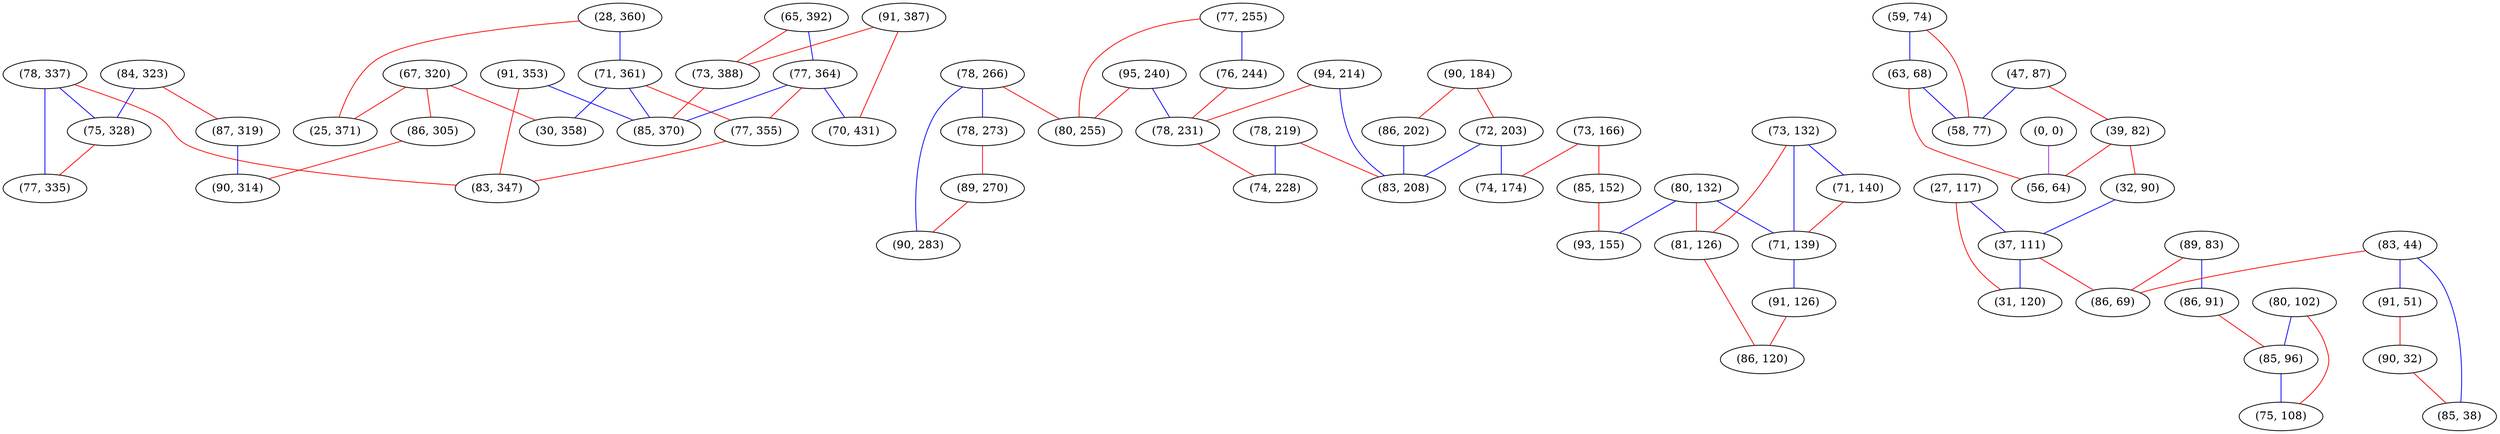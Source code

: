 graph "" {
"(78, 337)";
"(78, 266)";
"(47, 87)";
"(84, 323)";
"(80, 132)";
"(67, 320)";
"(73, 132)";
"(78, 273)";
"(94, 214)";
"(59, 74)";
"(0, 0)";
"(89, 270)";
"(95, 240)";
"(77, 255)";
"(90, 184)";
"(91, 353)";
"(90, 283)";
"(27, 117)";
"(63, 68)";
"(86, 305)";
"(89, 83)";
"(39, 82)";
"(28, 360)";
"(78, 219)";
"(65, 392)";
"(58, 77)";
"(86, 202)";
"(73, 166)";
"(91, 387)";
"(85, 152)";
"(71, 361)";
"(86, 91)";
"(77, 364)";
"(76, 244)";
"(32, 90)";
"(80, 255)";
"(77, 355)";
"(71, 140)";
"(78, 231)";
"(72, 203)";
"(25, 371)";
"(81, 126)";
"(87, 319)";
"(74, 228)";
"(37, 111)";
"(83, 44)";
"(73, 388)";
"(71, 139)";
"(91, 51)";
"(70, 431)";
"(91, 126)";
"(93, 155)";
"(80, 102)";
"(86, 120)";
"(85, 96)";
"(90, 314)";
"(75, 328)";
"(75, 108)";
"(83, 347)";
"(86, 69)";
"(83, 208)";
"(74, 174)";
"(31, 120)";
"(90, 32)";
"(85, 38)";
"(56, 64)";
"(85, 370)";
"(77, 335)";
"(30, 358)";
"(78, 337)" -- "(75, 328)"  [color=blue, key=0, weight=3];
"(78, 337)" -- "(77, 335)"  [color=blue, key=0, weight=3];
"(78, 337)" -- "(83, 347)"  [color=red, key=0, weight=1];
"(78, 266)" -- "(78, 273)"  [color=blue, key=0, weight=3];
"(78, 266)" -- "(90, 283)"  [color=blue, key=0, weight=3];
"(78, 266)" -- "(80, 255)"  [color=red, key=0, weight=1];
"(47, 87)" -- "(58, 77)"  [color=blue, key=0, weight=3];
"(47, 87)" -- "(39, 82)"  [color=red, key=0, weight=1];
"(84, 323)" -- "(75, 328)"  [color=blue, key=0, weight=3];
"(84, 323)" -- "(87, 319)"  [color=red, key=0, weight=1];
"(80, 132)" -- "(71, 139)"  [color=blue, key=0, weight=3];
"(80, 132)" -- "(81, 126)"  [color=red, key=0, weight=1];
"(80, 132)" -- "(93, 155)"  [color=blue, key=0, weight=3];
"(67, 320)" -- "(86, 305)"  [color=red, key=0, weight=1];
"(67, 320)" -- "(25, 371)"  [color=red, key=0, weight=1];
"(67, 320)" -- "(30, 358)"  [color=red, key=0, weight=1];
"(73, 132)" -- "(71, 140)"  [color=blue, key=0, weight=3];
"(73, 132)" -- "(71, 139)"  [color=blue, key=0, weight=3];
"(73, 132)" -- "(81, 126)"  [color=red, key=0, weight=1];
"(78, 273)" -- "(89, 270)"  [color=red, key=0, weight=1];
"(94, 214)" -- "(83, 208)"  [color=blue, key=0, weight=3];
"(94, 214)" -- "(78, 231)"  [color=red, key=0, weight=1];
"(59, 74)" -- "(63, 68)"  [color=blue, key=0, weight=3];
"(59, 74)" -- "(58, 77)"  [color=red, key=0, weight=1];
"(0, 0)" -- "(56, 64)"  [color=purple, key=0, weight=4];
"(89, 270)" -- "(90, 283)"  [color=red, key=0, weight=1];
"(95, 240)" -- "(78, 231)"  [color=blue, key=0, weight=3];
"(95, 240)" -- "(80, 255)"  [color=red, key=0, weight=1];
"(77, 255)" -- "(76, 244)"  [color=blue, key=0, weight=3];
"(77, 255)" -- "(80, 255)"  [color=red, key=0, weight=1];
"(90, 184)" -- "(72, 203)"  [color=red, key=0, weight=1];
"(90, 184)" -- "(86, 202)"  [color=red, key=0, weight=1];
"(91, 353)" -- "(85, 370)"  [color=blue, key=0, weight=3];
"(91, 353)" -- "(83, 347)"  [color=red, key=0, weight=1];
"(27, 117)" -- "(37, 111)"  [color=blue, key=0, weight=3];
"(27, 117)" -- "(31, 120)"  [color=red, key=0, weight=1];
"(63, 68)" -- "(56, 64)"  [color=red, key=0, weight=1];
"(63, 68)" -- "(58, 77)"  [color=blue, key=0, weight=3];
"(86, 305)" -- "(90, 314)"  [color=red, key=0, weight=1];
"(89, 83)" -- "(86, 91)"  [color=blue, key=0, weight=3];
"(89, 83)" -- "(86, 69)"  [color=red, key=0, weight=1];
"(39, 82)" -- "(56, 64)"  [color=red, key=0, weight=1];
"(39, 82)" -- "(32, 90)"  [color=red, key=0, weight=1];
"(28, 360)" -- "(25, 371)"  [color=red, key=0, weight=1];
"(28, 360)" -- "(71, 361)"  [color=blue, key=0, weight=3];
"(78, 219)" -- "(83, 208)"  [color=red, key=0, weight=1];
"(78, 219)" -- "(74, 228)"  [color=blue, key=0, weight=3];
"(65, 392)" -- "(77, 364)"  [color=blue, key=0, weight=3];
"(65, 392)" -- "(73, 388)"  [color=red, key=0, weight=1];
"(86, 202)" -- "(83, 208)"  [color=blue, key=0, weight=3];
"(73, 166)" -- "(74, 174)"  [color=red, key=0, weight=1];
"(73, 166)" -- "(85, 152)"  [color=red, key=0, weight=1];
"(91, 387)" -- "(70, 431)"  [color=red, key=0, weight=1];
"(91, 387)" -- "(73, 388)"  [color=red, key=0, weight=1];
"(85, 152)" -- "(93, 155)"  [color=red, key=0, weight=1];
"(71, 361)" -- "(30, 358)"  [color=blue, key=0, weight=3];
"(71, 361)" -- "(85, 370)"  [color=blue, key=0, weight=3];
"(71, 361)" -- "(77, 355)"  [color=red, key=0, weight=1];
"(86, 91)" -- "(85, 96)"  [color=red, key=0, weight=1];
"(77, 364)" -- "(85, 370)"  [color=blue, key=0, weight=3];
"(77, 364)" -- "(70, 431)"  [color=blue, key=0, weight=3];
"(77, 364)" -- "(77, 355)"  [color=red, key=0, weight=1];
"(76, 244)" -- "(78, 231)"  [color=red, key=0, weight=1];
"(32, 90)" -- "(37, 111)"  [color=blue, key=0, weight=3];
"(77, 355)" -- "(83, 347)"  [color=red, key=0, weight=1];
"(71, 140)" -- "(71, 139)"  [color=red, key=0, weight=1];
"(78, 231)" -- "(74, 228)"  [color=red, key=0, weight=1];
"(72, 203)" -- "(83, 208)"  [color=blue, key=0, weight=3];
"(72, 203)" -- "(74, 174)"  [color=blue, key=0, weight=3];
"(81, 126)" -- "(86, 120)"  [color=red, key=0, weight=1];
"(87, 319)" -- "(90, 314)"  [color=blue, key=0, weight=3];
"(37, 111)" -- "(31, 120)"  [color=blue, key=0, weight=3];
"(37, 111)" -- "(86, 69)"  [color=red, key=0, weight=1];
"(83, 44)" -- "(85, 38)"  [color=blue, key=0, weight=3];
"(83, 44)" -- "(91, 51)"  [color=blue, key=0, weight=3];
"(83, 44)" -- "(86, 69)"  [color=red, key=0, weight=1];
"(73, 388)" -- "(85, 370)"  [color=red, key=0, weight=1];
"(71, 139)" -- "(91, 126)"  [color=blue, key=0, weight=3];
"(91, 51)" -- "(90, 32)"  [color=red, key=0, weight=1];
"(91, 126)" -- "(86, 120)"  [color=red, key=0, weight=1];
"(80, 102)" -- "(75, 108)"  [color=red, key=0, weight=1];
"(80, 102)" -- "(85, 96)"  [color=blue, key=0, weight=3];
"(85, 96)" -- "(75, 108)"  [color=blue, key=0, weight=3];
"(75, 328)" -- "(77, 335)"  [color=red, key=0, weight=1];
"(90, 32)" -- "(85, 38)"  [color=red, key=0, weight=1];
}
